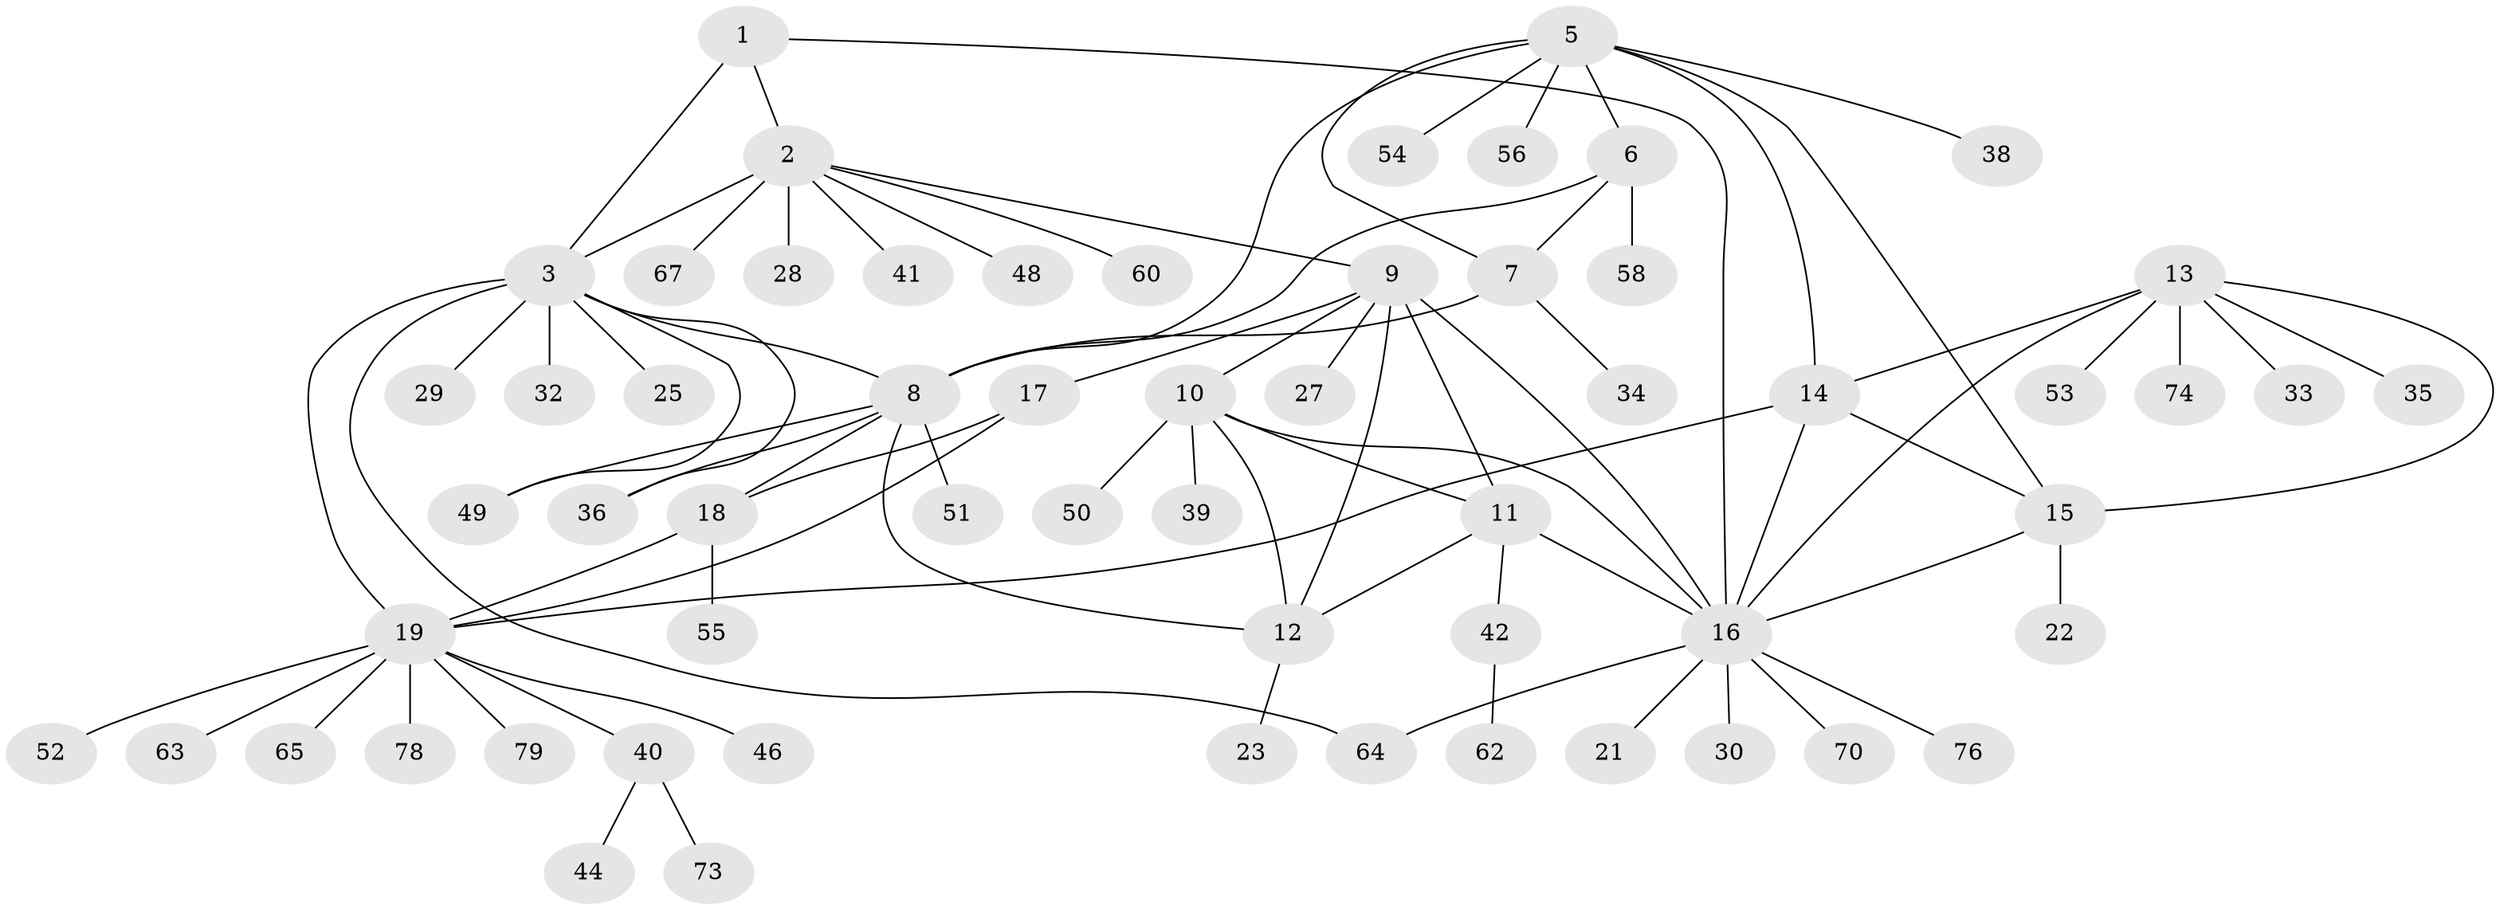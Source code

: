 // original degree distribution, {5: 0.1, 10: 0.025, 6: 0.0375, 8: 0.0375, 9: 0.0125, 12: 0.0125, 3: 0.05, 11: 0.0125, 1: 0.625, 2: 0.075, 4: 0.0125}
// Generated by graph-tools (version 1.1) at 2025/11/02/27/25 16:11:34]
// undirected, 60 vertices, 82 edges
graph export_dot {
graph [start="1"]
  node [color=gray90,style=filled];
  1 [super="+37"];
  2 [super="+45"];
  3 [super="+4"];
  5 [super="+61"];
  6 [super="+80"];
  7 [super="+68"];
  8 [super="+72"];
  9 [super="+47"];
  10 [super="+26"];
  11;
  12 [super="+71"];
  13 [super="+24"];
  14 [super="+69"];
  15 [super="+31"];
  16 [super="+43"];
  17 [super="+66"];
  18 [super="+20"];
  19 [super="+57"];
  21;
  22;
  23;
  25;
  27;
  28;
  29;
  30;
  32;
  33;
  34;
  35;
  36;
  38;
  39;
  40 [super="+77"];
  41;
  42 [super="+75"];
  44;
  46;
  48;
  49;
  50;
  51;
  52;
  53;
  54;
  55;
  56;
  58 [super="+59"];
  60;
  62;
  63;
  64;
  65;
  67;
  70;
  73;
  74;
  76;
  78;
  79;
  1 -- 2;
  1 -- 3 [weight=2];
  1 -- 16;
  2 -- 3 [weight=2];
  2 -- 9;
  2 -- 28;
  2 -- 41;
  2 -- 48;
  2 -- 60;
  2 -- 67;
  3 -- 8;
  3 -- 49;
  3 -- 64;
  3 -- 32;
  3 -- 36;
  3 -- 19;
  3 -- 25;
  3 -- 29;
  5 -- 6;
  5 -- 7;
  5 -- 8;
  5 -- 15;
  5 -- 38;
  5 -- 54;
  5 -- 56;
  5 -- 14;
  6 -- 7;
  6 -- 8;
  6 -- 58;
  7 -- 8;
  7 -- 34;
  8 -- 12;
  8 -- 36;
  8 -- 49;
  8 -- 51;
  8 -- 18;
  9 -- 10;
  9 -- 11;
  9 -- 12;
  9 -- 17;
  9 -- 27;
  9 -- 16;
  10 -- 11;
  10 -- 12;
  10 -- 39;
  10 -- 16;
  10 -- 50;
  11 -- 12;
  11 -- 16;
  11 -- 42;
  12 -- 23;
  13 -- 14;
  13 -- 15;
  13 -- 16;
  13 -- 33;
  13 -- 35;
  13 -- 53;
  13 -- 74;
  14 -- 15;
  14 -- 16;
  14 -- 19;
  15 -- 16;
  15 -- 22;
  16 -- 21;
  16 -- 30;
  16 -- 64;
  16 -- 70;
  16 -- 76;
  17 -- 18 [weight=2];
  17 -- 19;
  18 -- 19 [weight=2];
  18 -- 55;
  19 -- 40;
  19 -- 46;
  19 -- 52;
  19 -- 65;
  19 -- 78;
  19 -- 63;
  19 -- 79;
  40 -- 44;
  40 -- 73;
  42 -- 62;
}
